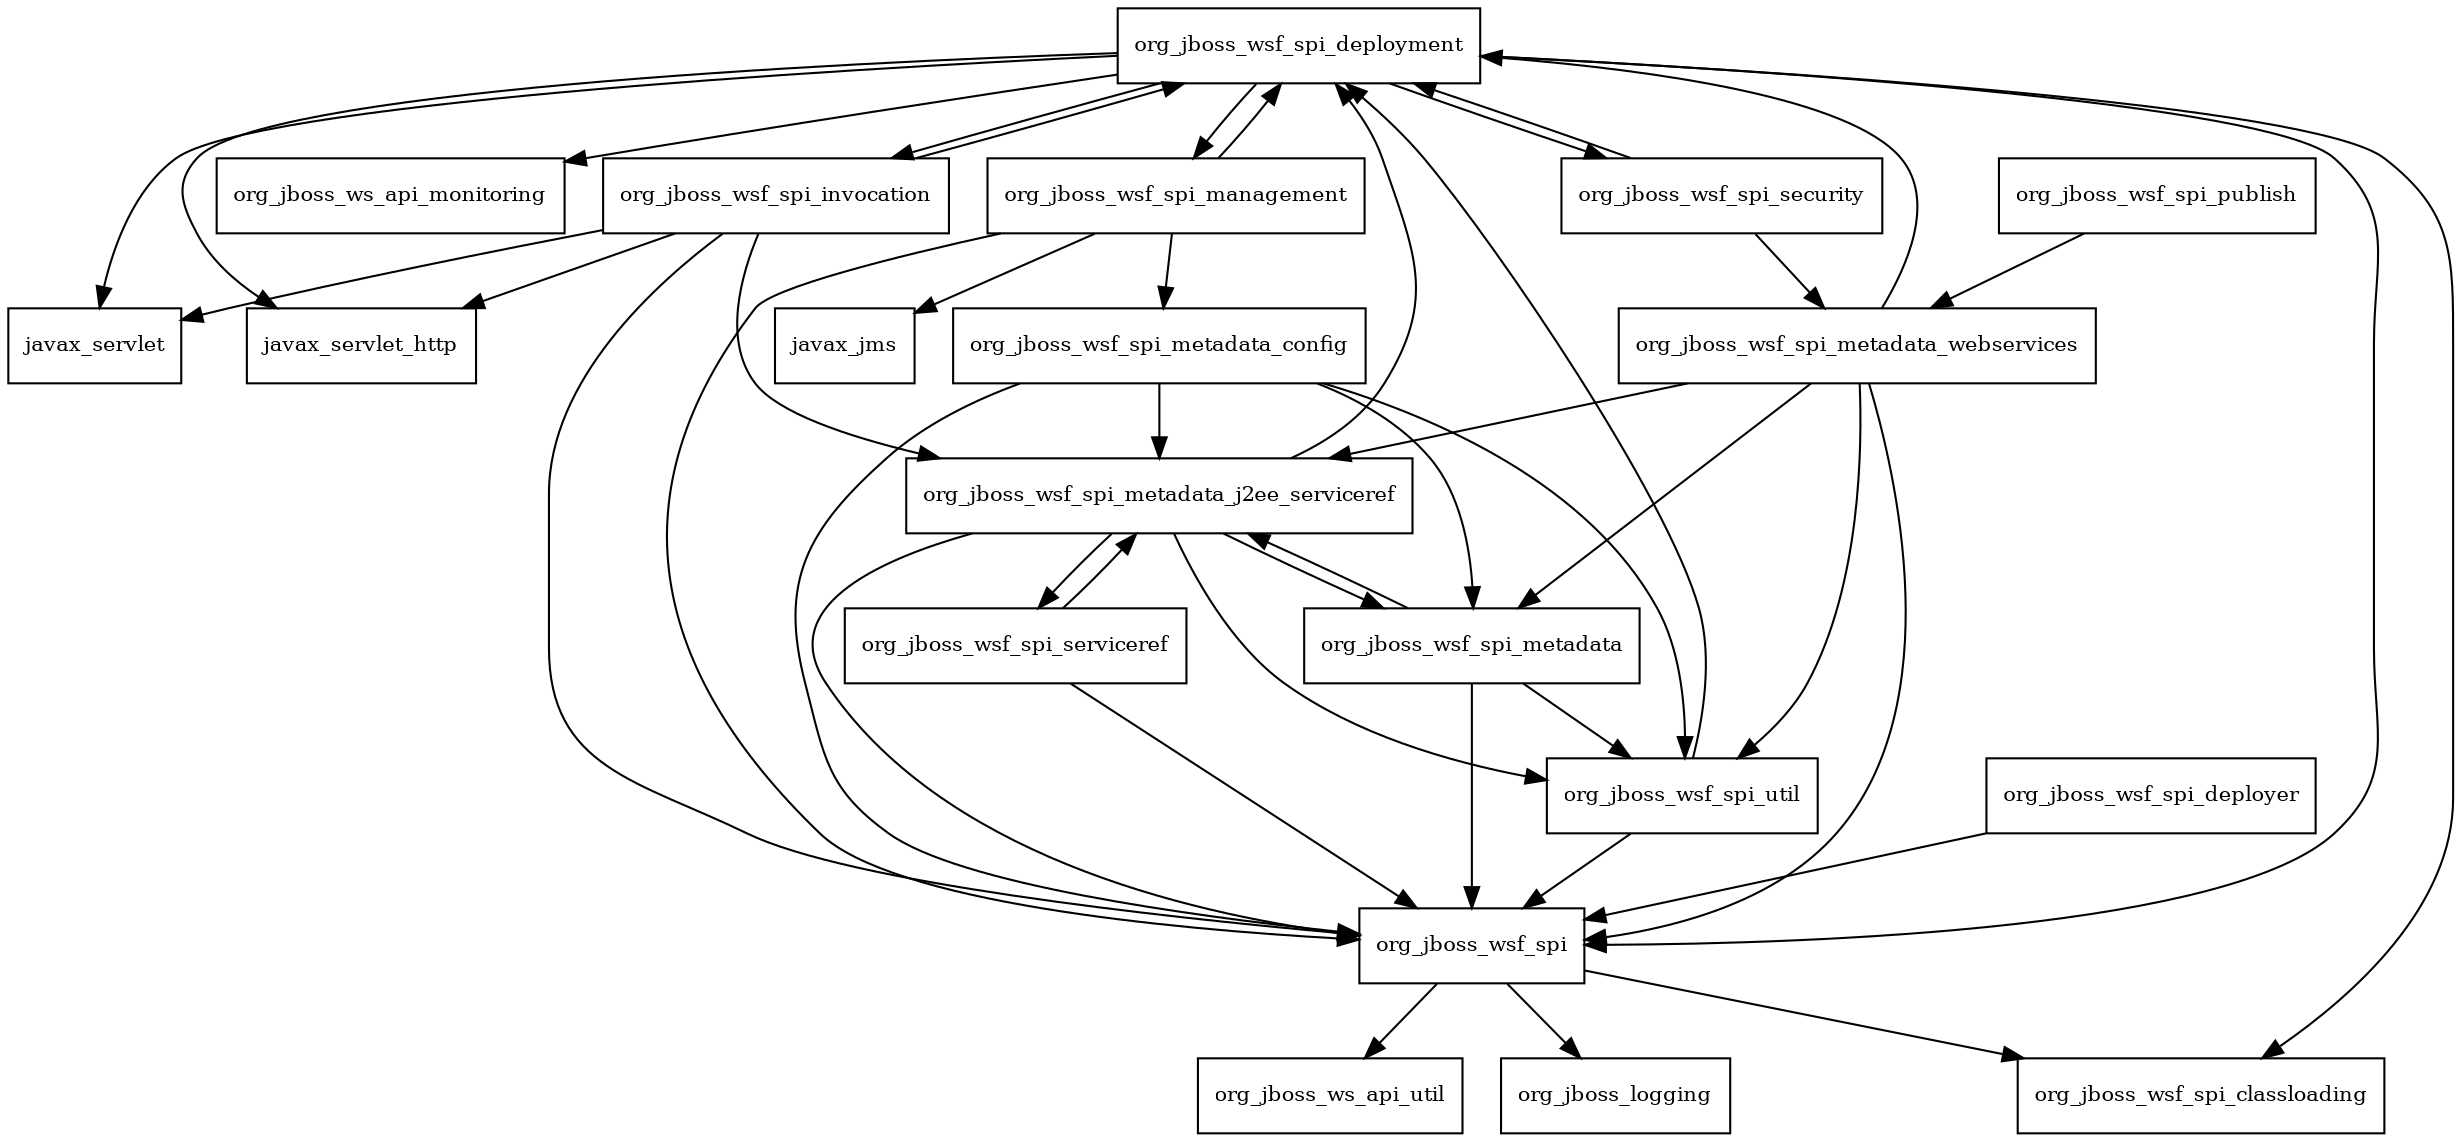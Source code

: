 digraph jbossws_spi_2_3_0_Final_redhat_1_package_dependencies {
  node [shape = box, fontsize=10.0];
  org_jboss_wsf_spi -> org_jboss_logging;
  org_jboss_wsf_spi -> org_jboss_ws_api_util;
  org_jboss_wsf_spi -> org_jboss_wsf_spi_classloading;
  org_jboss_wsf_spi_deployer -> org_jboss_wsf_spi;
  org_jboss_wsf_spi_deployment -> javax_servlet;
  org_jboss_wsf_spi_deployment -> javax_servlet_http;
  org_jboss_wsf_spi_deployment -> org_jboss_ws_api_monitoring;
  org_jboss_wsf_spi_deployment -> org_jboss_wsf_spi;
  org_jboss_wsf_spi_deployment -> org_jboss_wsf_spi_classloading;
  org_jboss_wsf_spi_deployment -> org_jboss_wsf_spi_invocation;
  org_jboss_wsf_spi_deployment -> org_jboss_wsf_spi_management;
  org_jboss_wsf_spi_deployment -> org_jboss_wsf_spi_security;
  org_jboss_wsf_spi_invocation -> javax_servlet;
  org_jboss_wsf_spi_invocation -> javax_servlet_http;
  org_jboss_wsf_spi_invocation -> org_jboss_wsf_spi;
  org_jboss_wsf_spi_invocation -> org_jboss_wsf_spi_deployment;
  org_jboss_wsf_spi_invocation -> org_jboss_wsf_spi_metadata_j2ee_serviceref;
  org_jboss_wsf_spi_management -> javax_jms;
  org_jboss_wsf_spi_management -> org_jboss_wsf_spi;
  org_jboss_wsf_spi_management -> org_jboss_wsf_spi_deployment;
  org_jboss_wsf_spi_management -> org_jboss_wsf_spi_metadata_config;
  org_jboss_wsf_spi_metadata -> org_jboss_wsf_spi;
  org_jboss_wsf_spi_metadata -> org_jboss_wsf_spi_metadata_j2ee_serviceref;
  org_jboss_wsf_spi_metadata -> org_jboss_wsf_spi_util;
  org_jboss_wsf_spi_metadata_config -> org_jboss_wsf_spi;
  org_jboss_wsf_spi_metadata_config -> org_jboss_wsf_spi_metadata;
  org_jboss_wsf_spi_metadata_config -> org_jboss_wsf_spi_metadata_j2ee_serviceref;
  org_jboss_wsf_spi_metadata_config -> org_jboss_wsf_spi_util;
  org_jboss_wsf_spi_metadata_j2ee_serviceref -> org_jboss_wsf_spi;
  org_jboss_wsf_spi_metadata_j2ee_serviceref -> org_jboss_wsf_spi_deployment;
  org_jboss_wsf_spi_metadata_j2ee_serviceref -> org_jboss_wsf_spi_metadata;
  org_jboss_wsf_spi_metadata_j2ee_serviceref -> org_jboss_wsf_spi_serviceref;
  org_jboss_wsf_spi_metadata_j2ee_serviceref -> org_jboss_wsf_spi_util;
  org_jboss_wsf_spi_metadata_webservices -> org_jboss_wsf_spi;
  org_jboss_wsf_spi_metadata_webservices -> org_jboss_wsf_spi_deployment;
  org_jboss_wsf_spi_metadata_webservices -> org_jboss_wsf_spi_metadata;
  org_jboss_wsf_spi_metadata_webservices -> org_jboss_wsf_spi_metadata_j2ee_serviceref;
  org_jboss_wsf_spi_metadata_webservices -> org_jboss_wsf_spi_util;
  org_jboss_wsf_spi_publish -> org_jboss_wsf_spi_metadata_webservices;
  org_jboss_wsf_spi_security -> org_jboss_wsf_spi_deployment;
  org_jboss_wsf_spi_security -> org_jboss_wsf_spi_metadata_webservices;
  org_jboss_wsf_spi_serviceref -> org_jboss_wsf_spi;
  org_jboss_wsf_spi_serviceref -> org_jboss_wsf_spi_metadata_j2ee_serviceref;
  org_jboss_wsf_spi_util -> org_jboss_wsf_spi;
  org_jboss_wsf_spi_util -> org_jboss_wsf_spi_deployment;
}
